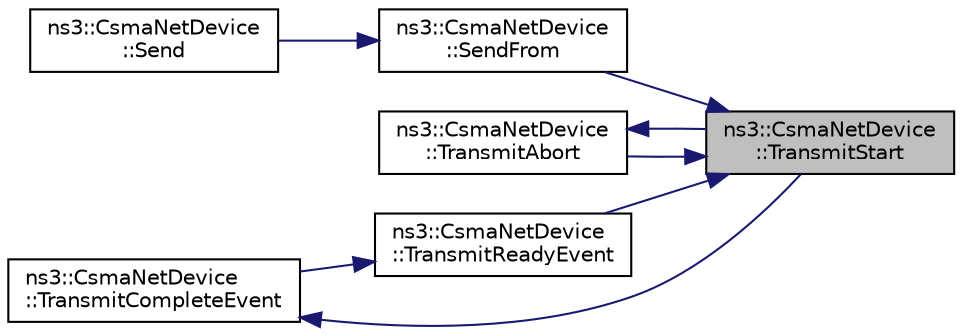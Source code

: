 digraph "ns3::CsmaNetDevice::TransmitStart"
{
 // LATEX_PDF_SIZE
  edge [fontname="Helvetica",fontsize="10",labelfontname="Helvetica",labelfontsize="10"];
  node [fontname="Helvetica",fontsize="10",shape=record];
  rankdir="RL";
  Node1 [label="ns3::CsmaNetDevice\l::TransmitStart",height=0.2,width=0.4,color="black", fillcolor="grey75", style="filled", fontcolor="black",tooltip="Start Sending a Packet Down the Wire."];
  Node1 -> Node2 [dir="back",color="midnightblue",fontsize="10",style="solid",fontname="Helvetica"];
  Node2 [label="ns3::CsmaNetDevice\l::SendFrom",height=0.2,width=0.4,color="black", fillcolor="white", style="filled",URL="$classns3_1_1_csma_net_device.html#ad7cb5da0e3fb59bd1670c8fa0af4b775",tooltip="Start sending a packet down the channel, with MAC spoofing."];
  Node2 -> Node3 [dir="back",color="midnightblue",fontsize="10",style="solid",fontname="Helvetica"];
  Node3 [label="ns3::CsmaNetDevice\l::Send",height=0.2,width=0.4,color="black", fillcolor="white", style="filled",URL="$classns3_1_1_csma_net_device.html#a6d3d0c60f8a2d60fbe006248bb6b119d",tooltip="Start sending a packet down the channel."];
  Node1 -> Node4 [dir="back",color="midnightblue",fontsize="10",style="solid",fontname="Helvetica"];
  Node4 [label="ns3::CsmaNetDevice\l::TransmitAbort",height=0.2,width=0.4,color="black", fillcolor="white", style="filled",URL="$classns3_1_1_csma_net_device.html#ac6b19bd1a3d2f257a56c3bf8e026ad88",tooltip="Aborts the transmission of the current packet."];
  Node4 -> Node1 [dir="back",color="midnightblue",fontsize="10",style="solid",fontname="Helvetica"];
  Node1 -> Node5 [dir="back",color="midnightblue",fontsize="10",style="solid",fontname="Helvetica"];
  Node5 [label="ns3::CsmaNetDevice\l::TransmitReadyEvent",height=0.2,width=0.4,color="black", fillcolor="white", style="filled",URL="$classns3_1_1_csma_net_device.html#a2cb06577684f06daca6c24b4ef4e8910",tooltip="Cause the Transmitter to Become Ready to Send Another Packet."];
  Node5 -> Node6 [dir="back",color="midnightblue",fontsize="10",style="solid",fontname="Helvetica"];
  Node6 [label="ns3::CsmaNetDevice\l::TransmitCompleteEvent",height=0.2,width=0.4,color="black", fillcolor="white", style="filled",URL="$classns3_1_1_csma_net_device.html#a3f908850087739df8d27e1a7207261aa",tooltip="Stop Sending a Packet Down the Wire and Begin the Interframe Gap."];
  Node6 -> Node1 [dir="back",color="midnightblue",fontsize="10",style="solid",fontname="Helvetica"];
}
